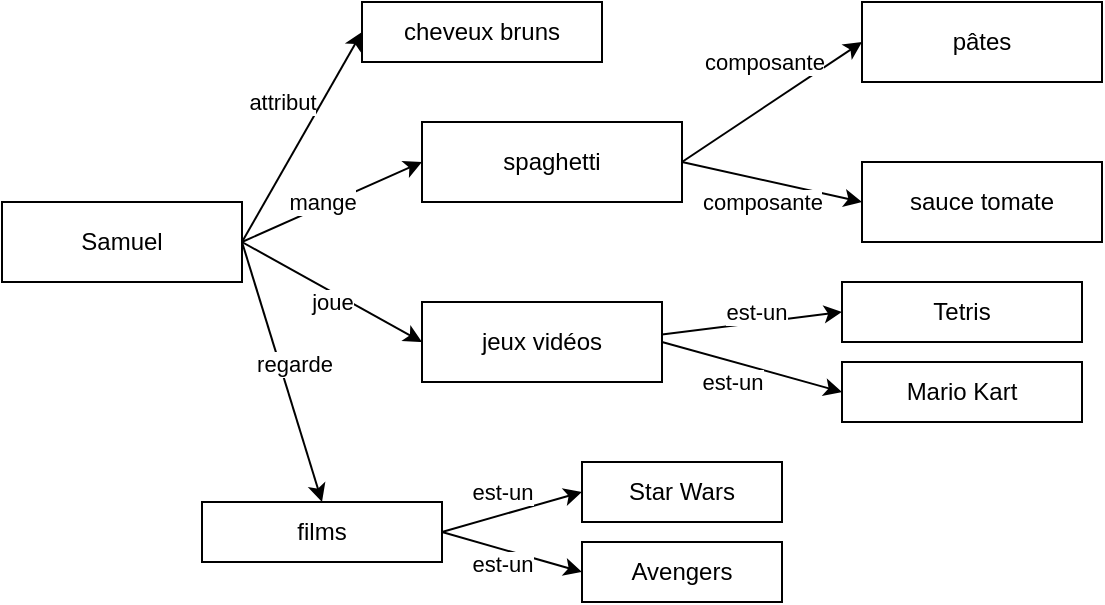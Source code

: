 <mxfile version="22.1.0" type="github">
  <diagram name="Page-1" id="3txFmFTTC-RryVnkoHKH">
    <mxGraphModel dx="492" dy="907" grid="1" gridSize="10" guides="1" tooltips="1" connect="1" arrows="1" fold="1" page="1" pageScale="1" pageWidth="850" pageHeight="1100" math="0" shadow="0">
      <root>
        <mxCell id="0" />
        <mxCell id="1" parent="0" />
        <mxCell id="dTJLRae0YfuwFsjXDKLM-3" style="orthogonalLoop=1;jettySize=auto;html=1;exitX=1;exitY=0.5;exitDx=0;exitDy=0;entryX=0;entryY=0.5;entryDx=0;entryDy=0;rounded=0;" edge="1" parent="1" source="dTJLRae0YfuwFsjXDKLM-1" target="dTJLRae0YfuwFsjXDKLM-2">
          <mxGeometry relative="1" as="geometry" />
        </mxCell>
        <mxCell id="dTJLRae0YfuwFsjXDKLM-4" value="mange" style="edgeLabel;html=1;align=center;verticalAlign=middle;resizable=0;points=[];rotation=0;" vertex="1" connectable="0" parent="dTJLRae0YfuwFsjXDKLM-3">
          <mxGeometry x="0.293" y="-2" relative="1" as="geometry">
            <mxPoint x="-19" y="4" as="offset" />
          </mxGeometry>
        </mxCell>
        <mxCell id="dTJLRae0YfuwFsjXDKLM-12" style="rounded=0;orthogonalLoop=1;jettySize=auto;html=1;exitX=1;exitY=0.5;exitDx=0;exitDy=0;entryX=0;entryY=0.5;entryDx=0;entryDy=0;" edge="1" parent="1" source="dTJLRae0YfuwFsjXDKLM-1" target="dTJLRae0YfuwFsjXDKLM-11">
          <mxGeometry relative="1" as="geometry" />
        </mxCell>
        <mxCell id="dTJLRae0YfuwFsjXDKLM-13" value="joue" style="edgeLabel;html=1;align=center;verticalAlign=middle;resizable=0;points=[];rotation=0;" vertex="1" connectable="0" parent="dTJLRae0YfuwFsjXDKLM-12">
          <mxGeometry x="-0.038" y="3" relative="1" as="geometry">
            <mxPoint y="8" as="offset" />
          </mxGeometry>
        </mxCell>
        <mxCell id="dTJLRae0YfuwFsjXDKLM-21" style="rounded=0;orthogonalLoop=1;jettySize=auto;html=1;exitX=1;exitY=0.5;exitDx=0;exitDy=0;entryX=0;entryY=0.5;entryDx=0;entryDy=0;" edge="1" parent="1" source="dTJLRae0YfuwFsjXDKLM-1" target="dTJLRae0YfuwFsjXDKLM-20">
          <mxGeometry relative="1" as="geometry" />
        </mxCell>
        <mxCell id="dTJLRae0YfuwFsjXDKLM-22" value="attribut" style="edgeLabel;html=1;align=center;verticalAlign=middle;resizable=0;points=[];" vertex="1" connectable="0" parent="dTJLRae0YfuwFsjXDKLM-21">
          <mxGeometry x="0.175" y="3" relative="1" as="geometry">
            <mxPoint x="-13" y="-7" as="offset" />
          </mxGeometry>
        </mxCell>
        <mxCell id="dTJLRae0YfuwFsjXDKLM-25" style="rounded=0;orthogonalLoop=1;jettySize=auto;html=1;exitX=1;exitY=0.5;exitDx=0;exitDy=0;entryX=0.5;entryY=0;entryDx=0;entryDy=0;" edge="1" parent="1" source="dTJLRae0YfuwFsjXDKLM-1" target="dTJLRae0YfuwFsjXDKLM-24">
          <mxGeometry relative="1" as="geometry" />
        </mxCell>
        <mxCell id="dTJLRae0YfuwFsjXDKLM-26" value="regarde" style="edgeLabel;html=1;align=center;verticalAlign=middle;resizable=0;points=[];" vertex="1" connectable="0" parent="dTJLRae0YfuwFsjXDKLM-25">
          <mxGeometry x="-0.088" y="-2" relative="1" as="geometry">
            <mxPoint x="9" y="1" as="offset" />
          </mxGeometry>
        </mxCell>
        <mxCell id="dTJLRae0YfuwFsjXDKLM-1" value="Samuel" style="rounded=0;whiteSpace=wrap;html=1;" vertex="1" parent="1">
          <mxGeometry x="60" y="270" width="120" height="40" as="geometry" />
        </mxCell>
        <mxCell id="dTJLRae0YfuwFsjXDKLM-6" style="rounded=0;orthogonalLoop=1;jettySize=auto;html=1;exitX=1;exitY=0.5;exitDx=0;exitDy=0;entryX=0;entryY=0.5;entryDx=0;entryDy=0;" edge="1" parent="1" source="dTJLRae0YfuwFsjXDKLM-2" target="dTJLRae0YfuwFsjXDKLM-5">
          <mxGeometry relative="1" as="geometry" />
        </mxCell>
        <mxCell id="dTJLRae0YfuwFsjXDKLM-9" value="composante" style="edgeLabel;html=1;align=center;verticalAlign=middle;resizable=0;points=[];" vertex="1" connectable="0" parent="dTJLRae0YfuwFsjXDKLM-6">
          <mxGeometry x="-0.005" y="1" relative="1" as="geometry">
            <mxPoint x="-4" y="-19" as="offset" />
          </mxGeometry>
        </mxCell>
        <mxCell id="dTJLRae0YfuwFsjXDKLM-8" style="rounded=0;orthogonalLoop=1;jettySize=auto;html=1;exitX=1;exitY=0.5;exitDx=0;exitDy=0;entryX=0;entryY=0.5;entryDx=0;entryDy=0;" edge="1" parent="1" source="dTJLRae0YfuwFsjXDKLM-2" target="dTJLRae0YfuwFsjXDKLM-7">
          <mxGeometry relative="1" as="geometry" />
        </mxCell>
        <mxCell id="dTJLRae0YfuwFsjXDKLM-2" value="spaghetti" style="rounded=0;whiteSpace=wrap;html=1;" vertex="1" parent="1">
          <mxGeometry x="270" y="230" width="130" height="40" as="geometry" />
        </mxCell>
        <mxCell id="dTJLRae0YfuwFsjXDKLM-5" value="pâtes" style="rounded=0;whiteSpace=wrap;html=1;" vertex="1" parent="1">
          <mxGeometry x="490" y="170" width="120" height="40" as="geometry" />
        </mxCell>
        <mxCell id="dTJLRae0YfuwFsjXDKLM-7" value="sauce tomate" style="rounded=0;whiteSpace=wrap;html=1;" vertex="1" parent="1">
          <mxGeometry x="490" y="250" width="120" height="40" as="geometry" />
        </mxCell>
        <mxCell id="dTJLRae0YfuwFsjXDKLM-10" value="composante" style="edgeLabel;html=1;align=center;verticalAlign=middle;resizable=0;points=[];" vertex="1" connectable="0" parent="1">
          <mxGeometry x="439.999" y="270.003" as="geometry" />
        </mxCell>
        <mxCell id="dTJLRae0YfuwFsjXDKLM-14" style="rounded=0;orthogonalLoop=1;jettySize=auto;html=1;exitX=1;exitY=0.5;exitDx=0;exitDy=0;entryX=0;entryY=0.5;entryDx=0;entryDy=0;" edge="1" parent="1" source="dTJLRae0YfuwFsjXDKLM-11" target="dTJLRae0YfuwFsjXDKLM-15">
          <mxGeometry relative="1" as="geometry">
            <mxPoint x="260" y="410" as="targetPoint" />
          </mxGeometry>
        </mxCell>
        <mxCell id="dTJLRae0YfuwFsjXDKLM-16" value="est-un" style="edgeLabel;html=1;align=center;verticalAlign=middle;resizable=0;points=[];" vertex="1" connectable="0" parent="dTJLRae0YfuwFsjXDKLM-14">
          <mxGeometry x="-0.14" y="-2" relative="1" as="geometry">
            <mxPoint x="-3" y="7" as="offset" />
          </mxGeometry>
        </mxCell>
        <mxCell id="dTJLRae0YfuwFsjXDKLM-18" style="rounded=0;orthogonalLoop=1;jettySize=auto;html=1;exitX=1;exitY=0.5;exitDx=0;exitDy=0;entryX=0;entryY=0.5;entryDx=0;entryDy=0;" edge="1" parent="1" target="dTJLRae0YfuwFsjXDKLM-17">
          <mxGeometry relative="1" as="geometry">
            <mxPoint x="360" y="340" as="sourcePoint" />
            <mxPoint x="500" y="320" as="targetPoint" />
          </mxGeometry>
        </mxCell>
        <mxCell id="dTJLRae0YfuwFsjXDKLM-19" value="est-un" style="edgeLabel;html=1;align=center;verticalAlign=middle;resizable=0;points=[];" vertex="1" connectable="0" parent="dTJLRae0YfuwFsjXDKLM-18">
          <mxGeometry x="-0.171" relative="1" as="geometry">
            <mxPoint x="27" y="-9" as="offset" />
          </mxGeometry>
        </mxCell>
        <mxCell id="dTJLRae0YfuwFsjXDKLM-11" value="jeux vidéos" style="rounded=0;whiteSpace=wrap;html=1;" vertex="1" parent="1">
          <mxGeometry x="270" y="320" width="120" height="40" as="geometry" />
        </mxCell>
        <mxCell id="dTJLRae0YfuwFsjXDKLM-15" value="Mario Kart" style="rounded=0;whiteSpace=wrap;html=1;" vertex="1" parent="1">
          <mxGeometry x="480" y="350" width="120" height="30" as="geometry" />
        </mxCell>
        <mxCell id="dTJLRae0YfuwFsjXDKLM-17" value="Tetris" style="rounded=0;whiteSpace=wrap;html=1;" vertex="1" parent="1">
          <mxGeometry x="480" y="310" width="120" height="30" as="geometry" />
        </mxCell>
        <mxCell id="dTJLRae0YfuwFsjXDKLM-20" value="cheveux bruns" style="rounded=0;whiteSpace=wrap;html=1;" vertex="1" parent="1">
          <mxGeometry x="240" y="170" width="120" height="30" as="geometry" />
        </mxCell>
        <mxCell id="dTJLRae0YfuwFsjXDKLM-28" style="rounded=0;orthogonalLoop=1;jettySize=auto;html=1;exitX=1;exitY=0.5;exitDx=0;exitDy=0;entryX=0;entryY=0.5;entryDx=0;entryDy=0;" edge="1" parent="1" source="dTJLRae0YfuwFsjXDKLM-24" target="dTJLRae0YfuwFsjXDKLM-27">
          <mxGeometry relative="1" as="geometry" />
        </mxCell>
        <mxCell id="dTJLRae0YfuwFsjXDKLM-29" value="est-un" style="edgeLabel;html=1;align=center;verticalAlign=middle;resizable=0;points=[];" vertex="1" connectable="0" parent="dTJLRae0YfuwFsjXDKLM-28">
          <mxGeometry x="-0.38" y="1" relative="1" as="geometry">
            <mxPoint x="8" y="-13" as="offset" />
          </mxGeometry>
        </mxCell>
        <mxCell id="dTJLRae0YfuwFsjXDKLM-31" style="rounded=0;orthogonalLoop=1;jettySize=auto;html=1;exitX=1;exitY=0.5;exitDx=0;exitDy=0;entryX=0;entryY=0.5;entryDx=0;entryDy=0;" edge="1" parent="1" source="dTJLRae0YfuwFsjXDKLM-24" target="dTJLRae0YfuwFsjXDKLM-30">
          <mxGeometry relative="1" as="geometry" />
        </mxCell>
        <mxCell id="dTJLRae0YfuwFsjXDKLM-32" value="est-un" style="edgeLabel;html=1;align=center;verticalAlign=middle;resizable=0;points=[];" vertex="1" connectable="0" parent="dTJLRae0YfuwFsjXDKLM-31">
          <mxGeometry x="-0.26" relative="1" as="geometry">
            <mxPoint x="4" y="8" as="offset" />
          </mxGeometry>
        </mxCell>
        <mxCell id="dTJLRae0YfuwFsjXDKLM-24" value="films" style="rounded=0;whiteSpace=wrap;html=1;" vertex="1" parent="1">
          <mxGeometry x="160" y="420" width="120" height="30" as="geometry" />
        </mxCell>
        <mxCell id="dTJLRae0YfuwFsjXDKLM-27" value="Star Wars" style="rounded=0;whiteSpace=wrap;html=1;" vertex="1" parent="1">
          <mxGeometry x="350" y="400" width="100" height="30" as="geometry" />
        </mxCell>
        <mxCell id="dTJLRae0YfuwFsjXDKLM-30" value="Avengers" style="rounded=0;whiteSpace=wrap;html=1;" vertex="1" parent="1">
          <mxGeometry x="350" y="440" width="100" height="30" as="geometry" />
        </mxCell>
      </root>
    </mxGraphModel>
  </diagram>
</mxfile>
